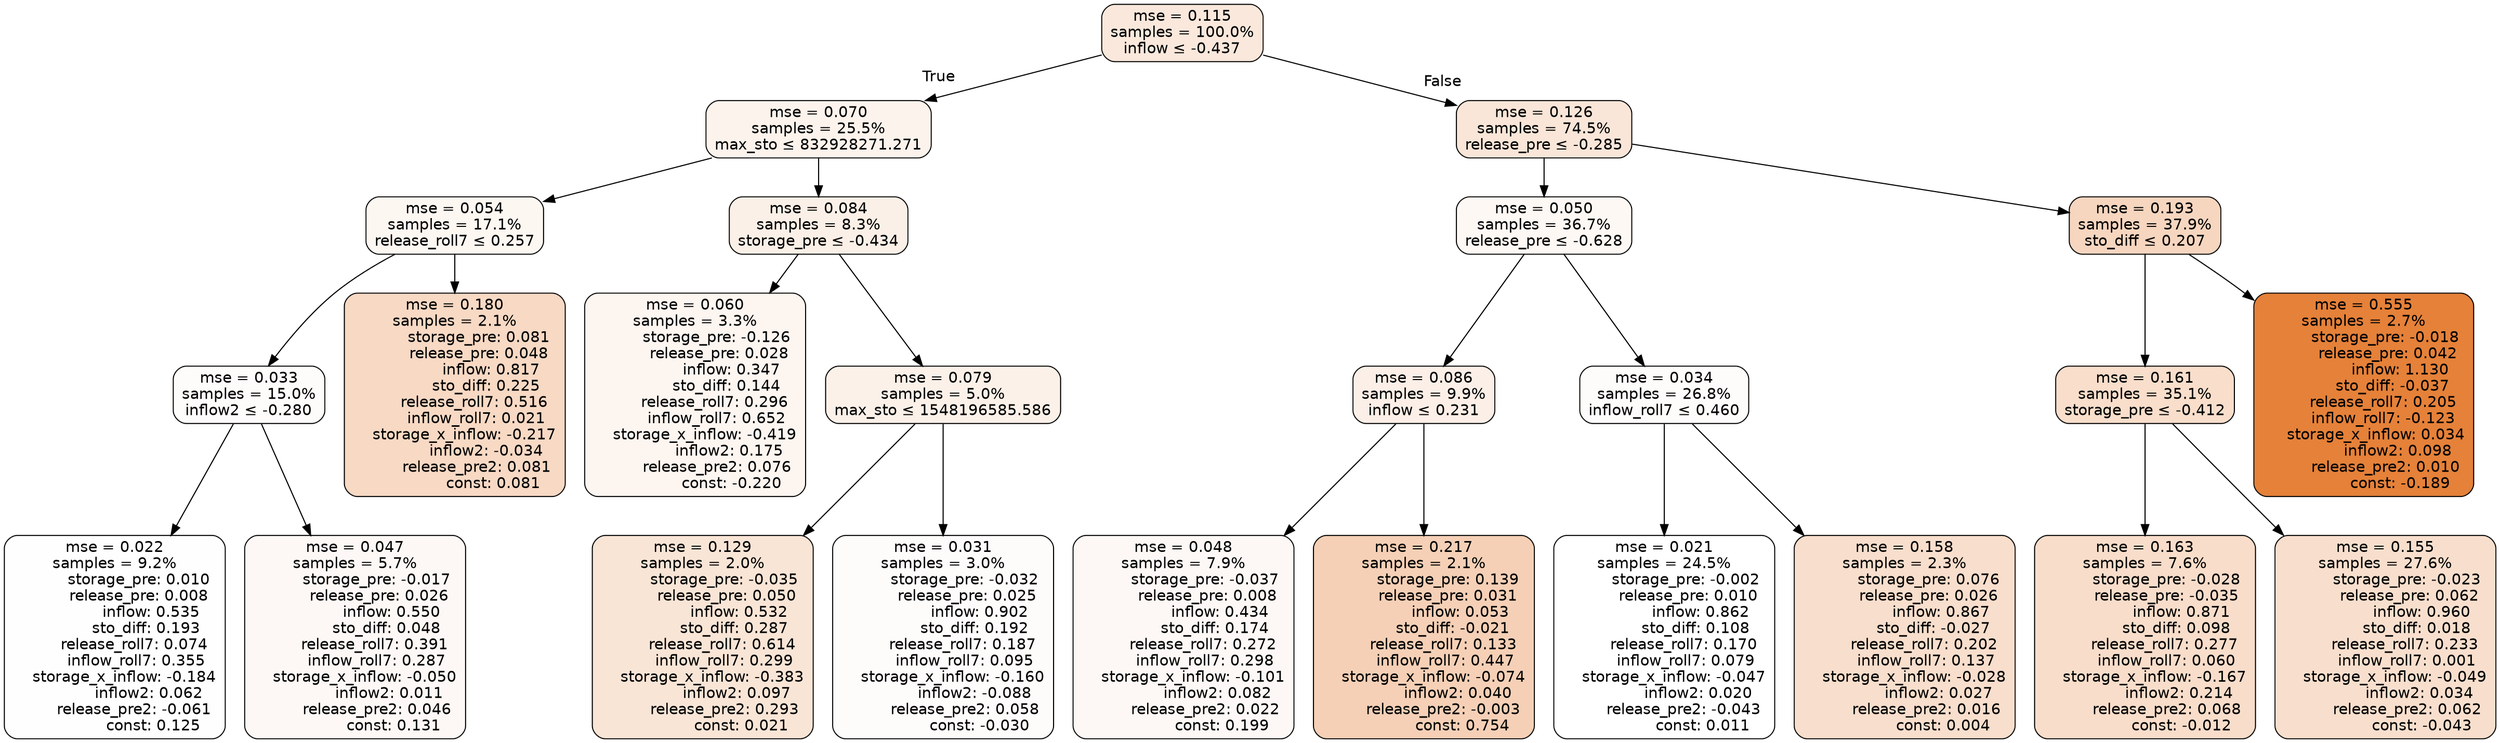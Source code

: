digraph tree {
bgcolor="transparent"
node [shape=rectangle, style="filled, rounded", color="black", fontname=helvetica] ;
edge [fontname=helvetica] ;
	"0" [label="mse = 0.115
samples = 100.0%
inflow &le; -0.437", fillcolor="#fae8dc"]
	"1" [label="mse = 0.070
samples = 25.5%
max_sto &le; 832928271.271", fillcolor="#fcf3ec"]
	"2" [label="mse = 0.054
samples = 17.1%
release_roll7 &le; 0.257", fillcolor="#fdf7f2"]
	"3" [label="mse = 0.033
samples = 15.0%
inflow2 &le; -0.280", fillcolor="#fefcfa"]
	"4" [label="mse = 0.022
samples = 9.2%
          storage_pre: 0.010
          release_pre: 0.008
               inflow: 0.535
             sto_diff: 0.193
        release_roll7: 0.074
         inflow_roll7: 0.355
    storage_x_inflow: -0.184
              inflow2: 0.062
        release_pre2: -0.061
                const: 0.125", fillcolor="#fefefe"]
	"5" [label="mse = 0.047
samples = 5.7%
         storage_pre: -0.017
          release_pre: 0.026
               inflow: 0.550
             sto_diff: 0.048
        release_roll7: 0.391
         inflow_roll7: 0.287
    storage_x_inflow: -0.050
              inflow2: 0.011
         release_pre2: 0.046
                const: 0.131", fillcolor="#fdf8f5"]
	"6" [label="mse = 0.180
samples = 2.1%
          storage_pre: 0.081
          release_pre: 0.048
               inflow: 0.817
             sto_diff: 0.225
        release_roll7: 0.516
         inflow_roll7: 0.021
    storage_x_inflow: -0.217
             inflow2: -0.034
         release_pre2: 0.081
                const: 0.081", fillcolor="#f7d9c4"]
	"7" [label="mse = 0.084
samples = 8.3%
storage_pre &le; -0.434", fillcolor="#fbf0e7"]
	"8" [label="mse = 0.060
samples = 3.3%
         storage_pre: -0.126
          release_pre: 0.028
               inflow: 0.347
             sto_diff: 0.144
        release_roll7: 0.296
         inflow_roll7: 0.652
    storage_x_inflow: -0.419
              inflow2: 0.175
         release_pre2: 0.076
               const: -0.220", fillcolor="#fdf5f0"]
	"9" [label="mse = 0.079
samples = 5.0%
max_sto &le; 1548196585.586", fillcolor="#fcf1e9"]
	"10" [label="mse = 0.129
samples = 2.0%
         storage_pre: -0.035
          release_pre: 0.050
               inflow: 0.532
             sto_diff: 0.287
        release_roll7: 0.614
         inflow_roll7: 0.299
    storage_x_inflow: -0.383
              inflow2: 0.097
         release_pre2: 0.293
                const: 0.021", fillcolor="#f9e5d6"]
	"11" [label="mse = 0.031
samples = 3.0%
         storage_pre: -0.032
          release_pre: 0.025
               inflow: 0.902
             sto_diff: 0.192
        release_roll7: 0.187
         inflow_roll7: 0.095
    storage_x_inflow: -0.160
             inflow2: -0.088
         release_pre2: 0.058
               const: -0.030", fillcolor="#fefcfb"]
	"12" [label="mse = 0.126
samples = 74.5%
release_pre &le; -0.285", fillcolor="#f9e6d8"]
	"13" [label="mse = 0.050
samples = 36.7%
release_pre &le; -0.628", fillcolor="#fdf8f4"]
	"14" [label="mse = 0.086
samples = 9.9%
inflow &le; 0.231", fillcolor="#fbefe7"]
	"15" [label="mse = 0.048
samples = 7.9%
         storage_pre: -0.037
          release_pre: 0.008
               inflow: 0.434
             sto_diff: 0.174
        release_roll7: 0.272
         inflow_roll7: 0.298
    storage_x_inflow: -0.101
              inflow2: 0.082
         release_pre2: 0.022
                const: 0.199", fillcolor="#fdf8f5"]
	"16" [label="mse = 0.217
samples = 2.1%
          storage_pre: 0.139
          release_pre: 0.031
               inflow: 0.053
            sto_diff: -0.021
        release_roll7: 0.133
         inflow_roll7: 0.447
    storage_x_inflow: -0.074
              inflow2: 0.040
        release_pre2: -0.003
                const: 0.754", fillcolor="#f5d0b6"]
	"17" [label="mse = 0.034
samples = 26.8%
inflow_roll7 &le; 0.460", fillcolor="#fefcfa"]
	"18" [label="mse = 0.021
samples = 24.5%
         storage_pre: -0.002
          release_pre: 0.010
               inflow: 0.862
             sto_diff: 0.108
        release_roll7: 0.170
         inflow_roll7: 0.079
    storage_x_inflow: -0.047
              inflow2: 0.020
        release_pre2: -0.043
                const: 0.011", fillcolor="#ffffff"]
	"19" [label="mse = 0.158
samples = 2.3%
          storage_pre: 0.076
          release_pre: 0.026
               inflow: 0.867
            sto_diff: -0.027
        release_roll7: 0.202
         inflow_roll7: 0.137
    storage_x_inflow: -0.028
              inflow2: 0.027
         release_pre2: 0.016
                const: 0.004", fillcolor="#f8decc"]
	"20" [label="mse = 0.193
samples = 37.9%
sto_diff &le; 0.207", fillcolor="#f6d6bf"]
	"21" [label="mse = 0.161
samples = 35.1%
storage_pre &le; -0.412", fillcolor="#f8decb"]
	"22" [label="mse = 0.163
samples = 7.6%
         storage_pre: -0.028
         release_pre: -0.035
               inflow: 0.871
             sto_diff: 0.098
        release_roll7: 0.277
         inflow_roll7: 0.060
    storage_x_inflow: -0.167
              inflow2: 0.214
         release_pre2: 0.068
               const: -0.012", fillcolor="#f8ddca"]
	"23" [label="mse = 0.155
samples = 27.6%
         storage_pre: -0.023
          release_pre: 0.062
               inflow: 0.960
             sto_diff: 0.018
        release_roll7: 0.233
         inflow_roll7: 0.001
    storage_x_inflow: -0.049
              inflow2: 0.034
         release_pre2: 0.062
               const: -0.043", fillcolor="#f8dfcd"]
	"24" [label="mse = 0.555
samples = 2.7%
         storage_pre: -0.018
          release_pre: 0.042
               inflow: 1.130
            sto_diff: -0.037
        release_roll7: 0.205
        inflow_roll7: -0.123
     storage_x_inflow: 0.034
              inflow2: 0.098
         release_pre2: 0.010
               const: -0.189", fillcolor="#e58139"]

	"0" -> "1" [labeldistance=2.5, labelangle=45, headlabel="True"]
	"1" -> "2"
	"2" -> "3"
	"3" -> "4"
	"3" -> "5"
	"2" -> "6"
	"1" -> "7"
	"7" -> "8"
	"7" -> "9"
	"9" -> "10"
	"9" -> "11"
	"0" -> "12" [labeldistance=2.5, labelangle=-45, headlabel="False"]
	"12" -> "13"
	"13" -> "14"
	"14" -> "15"
	"14" -> "16"
	"13" -> "17"
	"17" -> "18"
	"17" -> "19"
	"12" -> "20"
	"20" -> "21"
	"21" -> "22"
	"21" -> "23"
	"20" -> "24"
}
